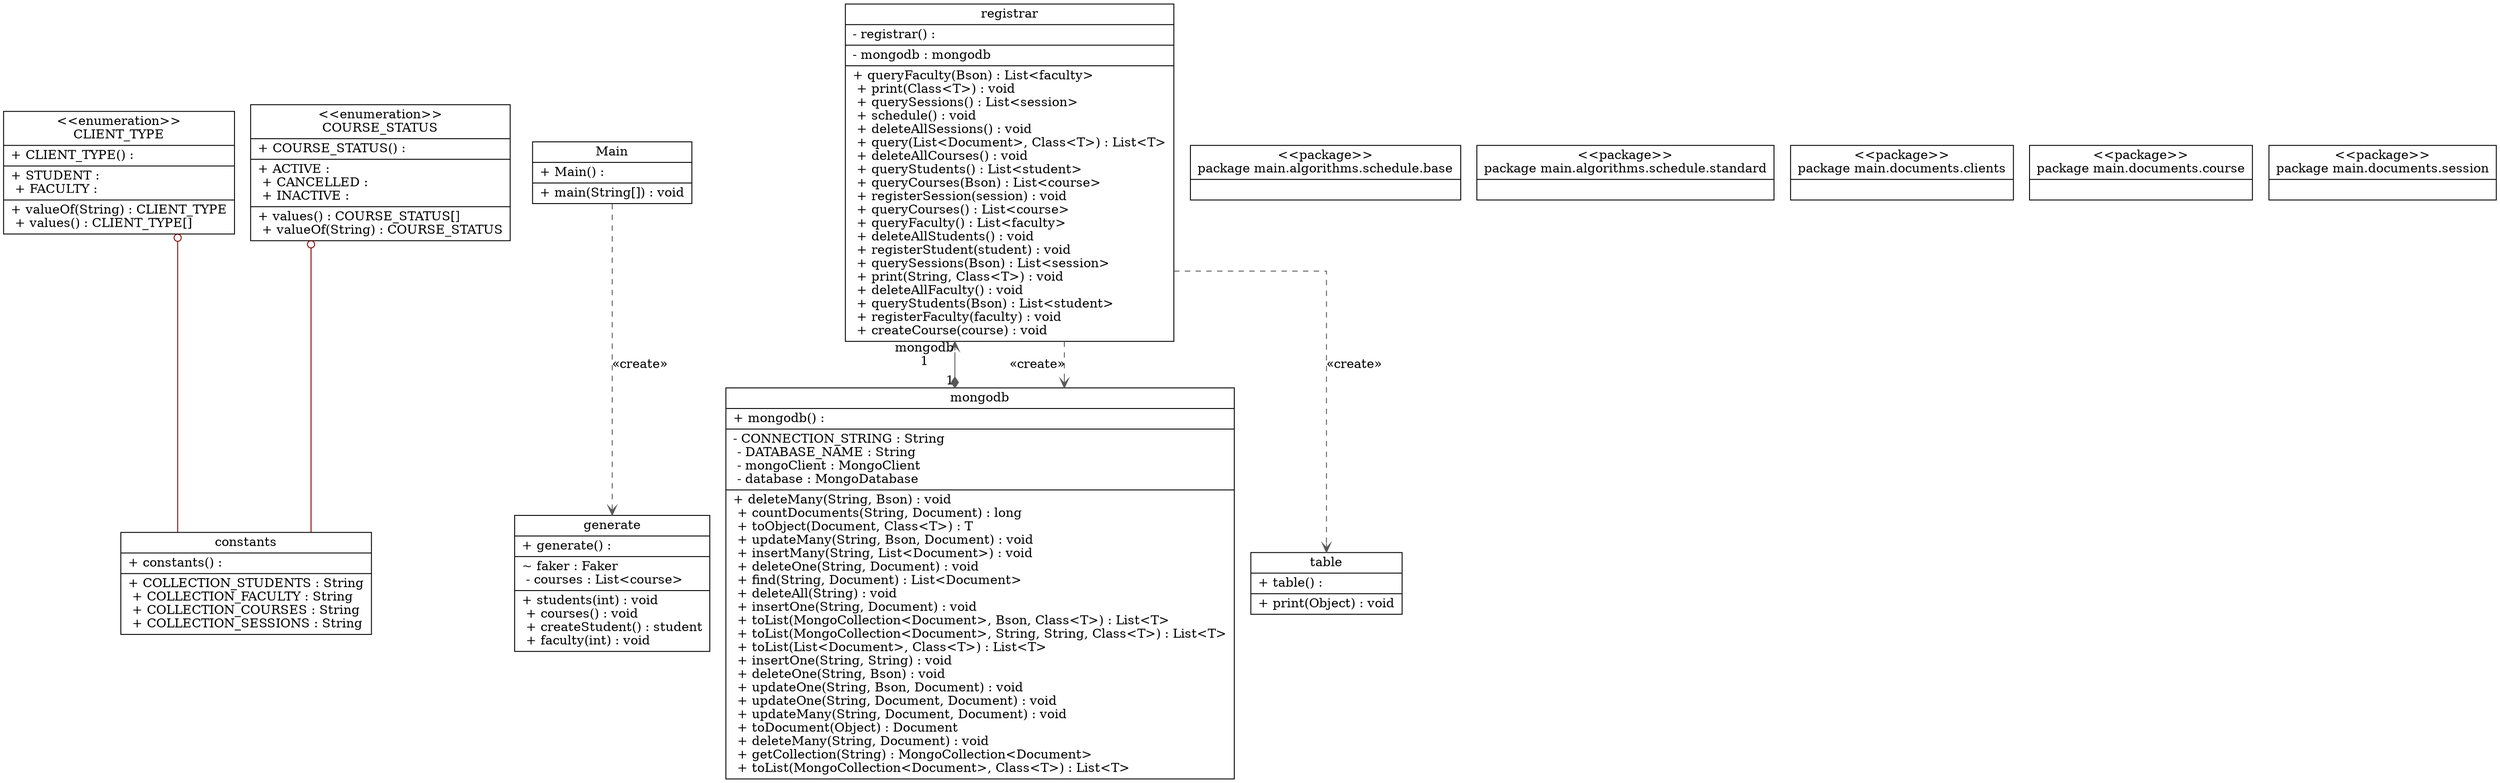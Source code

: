 digraph "Main" {

splines  = ortho;
fontname = "Inconsolata";

node [colorscheme = ylgnbu4];
edge [colorscheme = dark28, dir = both];

CLIENT_TYPE                                  [shape = record, pos = "24.820,14.789!"   , label = "{ \<\<enumeration\>\>\nCLIENT_TYPE | + CLIENT_TYPE() : \l|+ STUDENT : \l + FACULTY : \l|+ valueOf(String) : CLIENT_TYPE\l + values() : CLIENT_TYPE[]\l }"];
COURSE_STATUS                                [shape = record, pos = "8.778,15.982!"    , label = "{ \<\<enumeration\>\>\nCOURSE_STATUS | + COURSE_STATUS() : \l|+ ACTIVE : \l + CANCELLED : \l + INACTIVE : \l|+ values() : COURSE_STATUS[]\l + valueOf(String) : COURSE_STATUS\l }"];
Main                                         [shape = record, pos = "21.479,14.637!"   , label = "{ Main | + Main() : \l|+ main(String[]) : void\l }"];
constants                                    [shape = record, pos = "13.342,15.004!"   , label = "{ constants | + constants() : \l|+ COLLECTION_STUDENTS : String\l + COLLECTION_FACULTY : String\l + COLLECTION_COURSES : String\l + COLLECTION_SESSIONS : String\l }"];
generate                                     [shape = record, pos = "17.719,15.580!"   , label = "{ generate | + generate() : \l|~ faker : Faker\l - courses : List\<course\>\l|+ students(int) : void\l + courses() : void\l + createStudent() : student\l + faculty(int) : void\l }"];
mongodb                                      [shape = record, pos = "-2.862,19.192!"   , label = "{ mongodb | + mongodb() : \l|- CONNECTION_STRING : String\l - DATABASE_NAME : String\l - mongoClient : MongoClient\l - database : MongoDatabase\l|+ deleteMany(String, Bson) : void\l + countDocuments(String, Document) : long\l + toObject(Document, Class\<T\>) : T\l + updateMany(String, Bson, Document) : void\l + insertMany(String, List\<Document\>) : void\l + deleteOne(String, Document) : void\l + find(String, Document) : List\<Document\>\l + deleteAll(String) : void\l + insertOne(String, Document) : void\l + toList(MongoCollection\<Document\>, Bson, Class\<T\>) : List\<T\>\l + toList(MongoCollection\<Document\>, String, String, Class\<T\>) : List\<T\>\l + toList(List\<Document\>, Class\<T\>) : List\<T\>\l + insertOne(String, String) : void\l + deleteOne(String, Bson) : void\l + updateOne(String, Bson, Document) : void\l + updateOne(String, Document, Document) : void\l + updateMany(String, Document, Document) : void\l + toDocument(Object) : Document\l + deleteMany(String, Document) : void\l + getCollection(String) : MongoCollection\<Document\>\l + toList(MongoCollection\<Document\>, Class\<T\>) : List\<T\>\l }"];
"package  main.algorithms.schedule.base"     [shape = record, pos = "5.430,0.705!"     , label = "{ \<\<package\>\>\npackage  main.algorithms.schedule.base |  }"];
"package  main.algorithms.schedule.standard" [shape = record, pos = "-1.337,2.126!"    , label = "{ \<\<package\>\>\npackage  main.algorithms.schedule.standard |  }"];
"package  main.documents.clients"            [shape = record, pos = "-0.612,0.660!"    , label = "{ \<\<package\>\>\npackage  main.documents.clients |  }"];
"package  main.documents.course"             [shape = record, pos = "16.933,1.998!"    , label = "{ \<\<package\>\>\npackage  main.documents.course |  }"];
"package  main.documents.session"            [shape = record, pos = "11.634,1.600!"    , label = "{ \<\<package\>\>\npackage  main.documents.session |  }"];
registrar                                    [shape = record, pos = "5.339,9.870!"     , label = "{ registrar | - registrar() : \l|- mongodb : mongodb\l|+ queryFaculty(Bson) : List\<faculty\>\l + print(Class\<T\>) : void\l + querySessions() : List\<session\>\l + schedule() : void\l + deleteAllSessions() : void\l + query(List\<Document\>, Class\<T\>) : List\<T\>\l + deleteAllCourses() : void\l + queryStudents() : List\<student\>\l + queryCourses(Bson) : List\<course\>\l + registerSession(session) : void\l + queryCourses() : List\<course\>\l + queryFaculty() : List\<faculty\>\l + deleteAllStudents() : void\l + registerStudent(student) : void\l + querySessions(Bson) : List\<session\>\l + print(String, Class\<T\>) : void\l + deleteAllFaculty() : void\l + queryStudents(Bson) : List\<student\>\l + registerFaculty(faculty) : void\l + createCourse(course) : void\l }"];
table                                        [shape = record, pos = "5.510,14.938!"    , label = "{ table | + table() : \l|+ print(Object) : void\l }"];

CLIENT_TYPE                                  -> constants                                    [color = "#820000", style = solid , arrowtail = odot    , arrowhead = none    , taillabel = "", label = "", headlabel = ""];
COURSE_STATUS                                -> constants                                    [color = "#820000", style = solid , arrowtail = odot    , arrowhead = none    , taillabel = "", label = "", headlabel = ""];
Main                                         -> generate                                     [color = "#595959", style = dashed, arrowtail = none    , arrowhead = vee     , taillabel = "", label = "«create»", headlabel = ""];
registrar                                    -> mongodb                                      [color = "#595959", style = solid , arrowtail = diamond , arrowhead = vee     , taillabel = "1", label = "", headlabel = "mongodb\n1"];
registrar                                    -> mongodb                                      [color = "#595959", style = dashed, arrowtail = none    , arrowhead = vee     , taillabel = "", label = "«create»", headlabel = ""];
registrar                                    -> table                                        [color = "#595959", style = dashed, arrowtail = none    , arrowhead = vee     , taillabel = "", label = "«create»", headlabel = ""];

}

